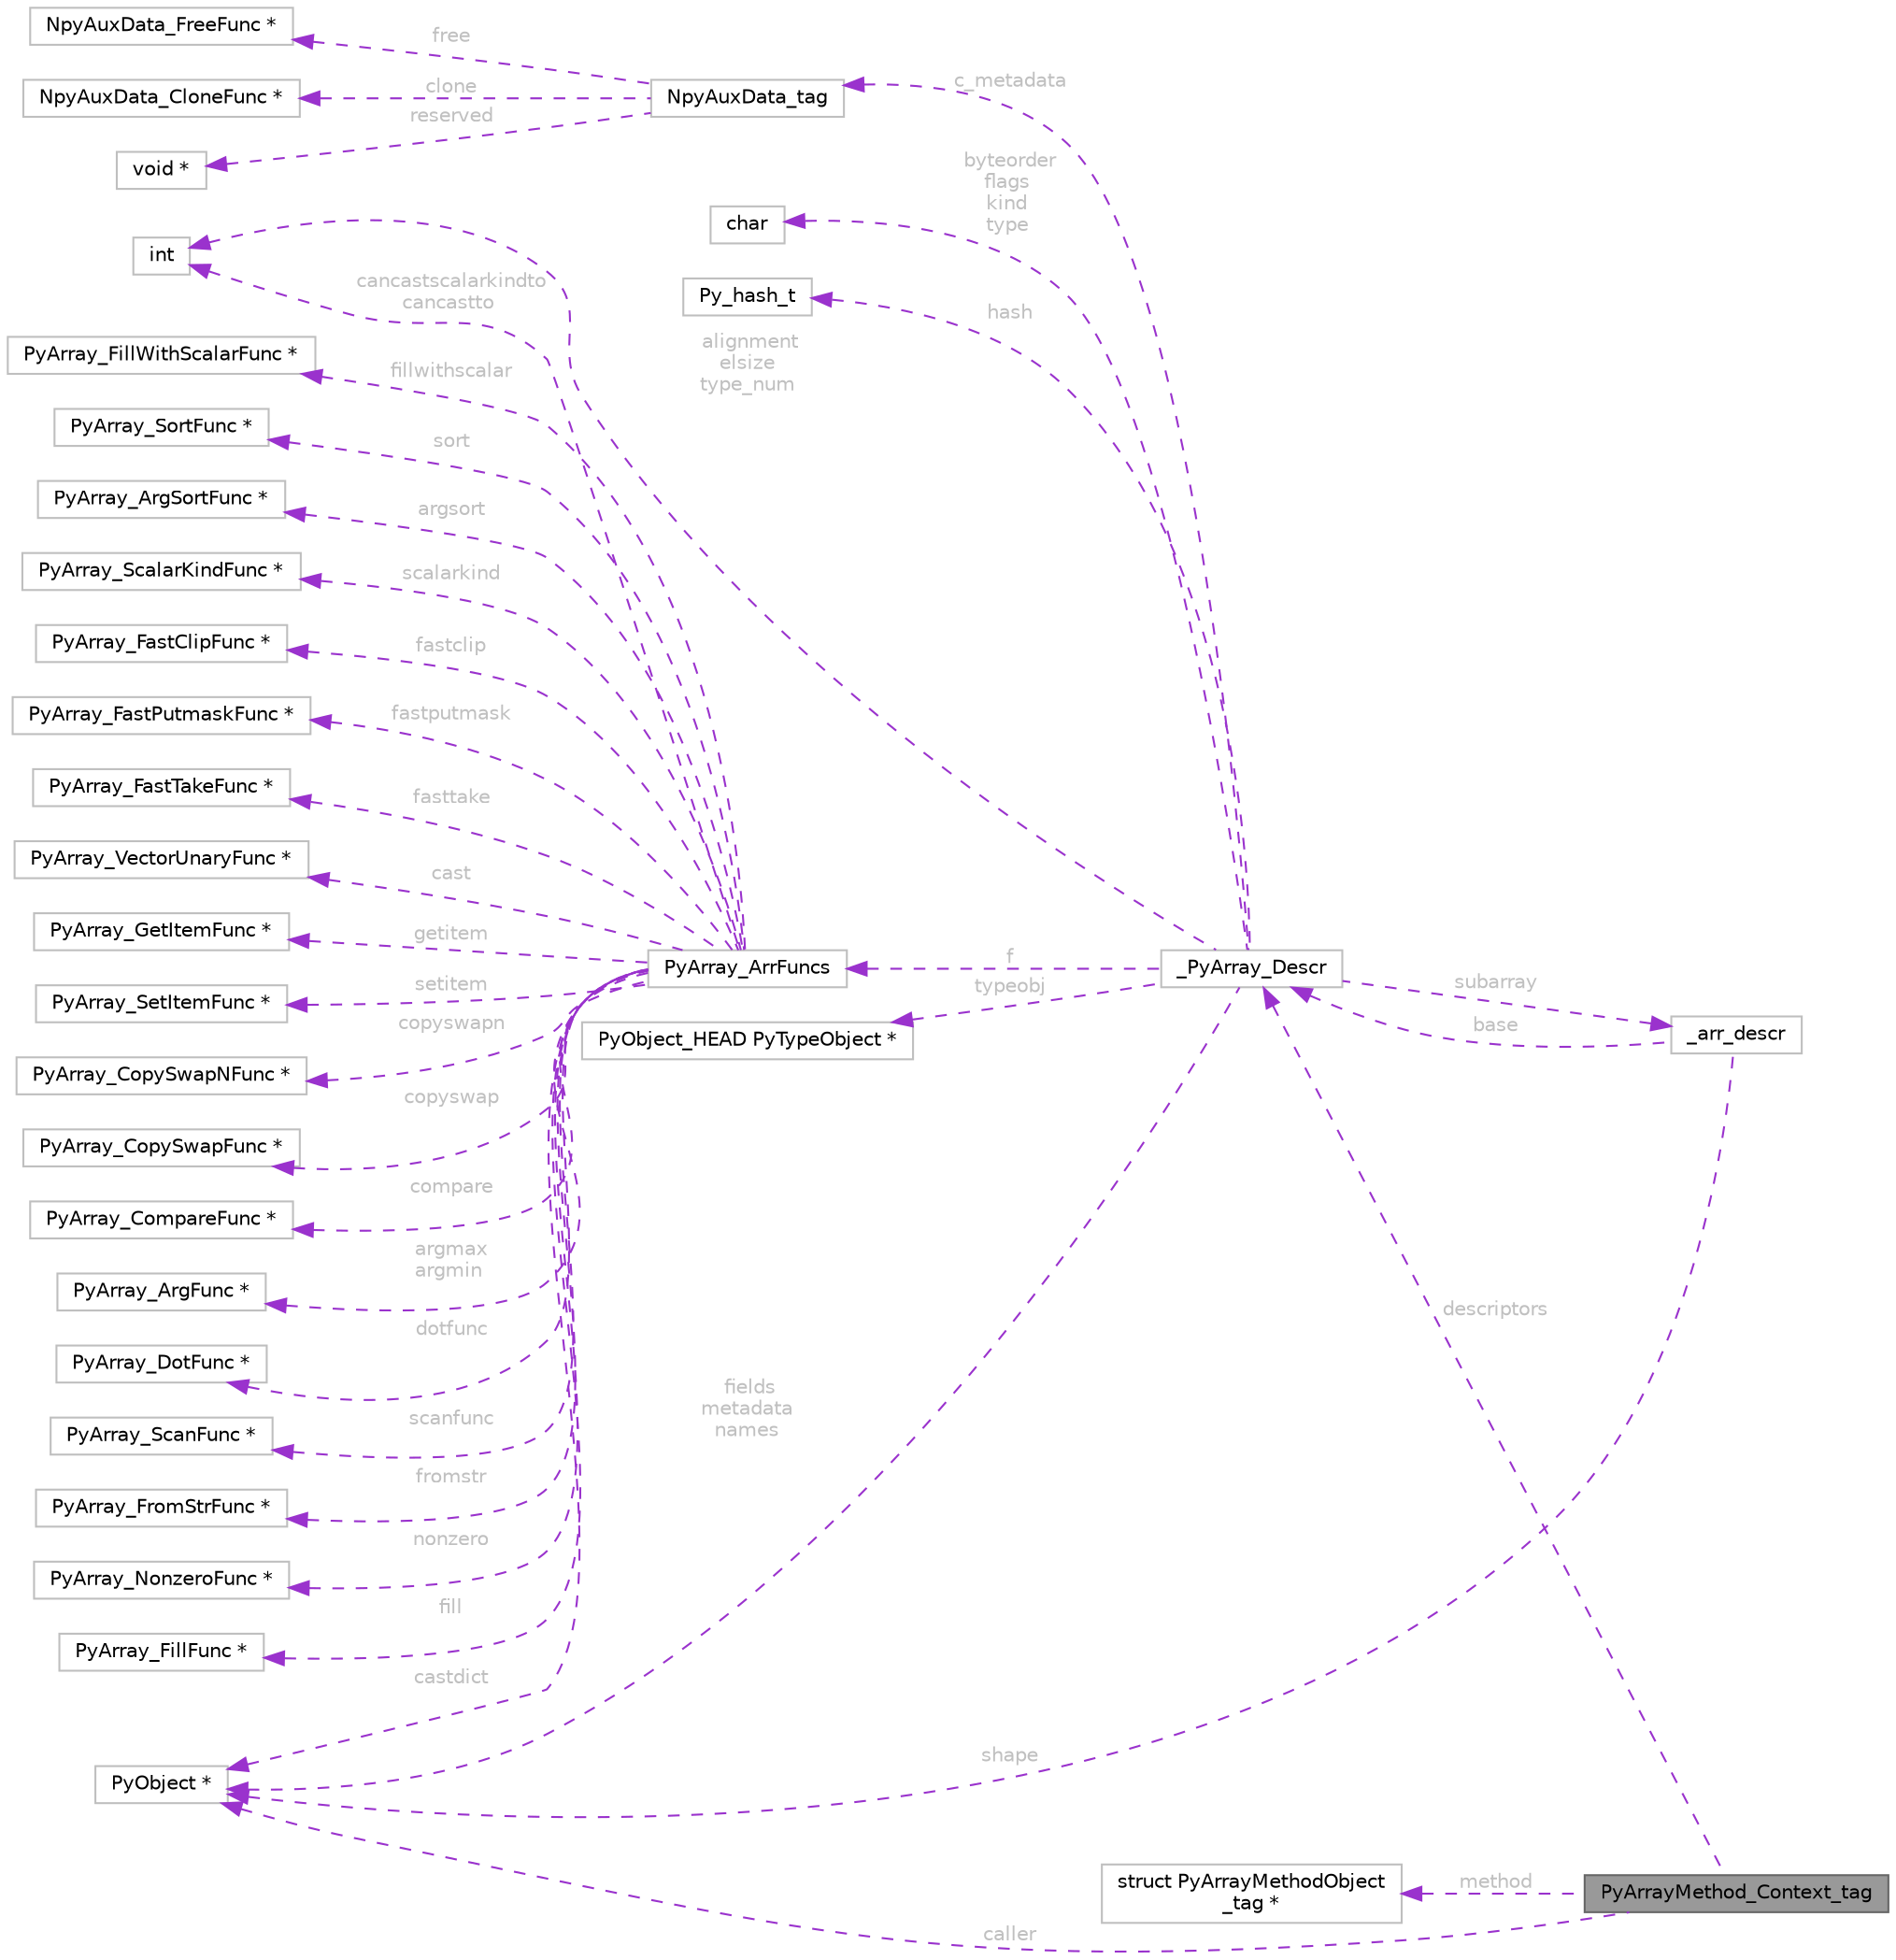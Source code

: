 digraph "PyArrayMethod_Context_tag"
{
 // LATEX_PDF_SIZE
  bgcolor="transparent";
  edge [fontname=Helvetica,fontsize=10,labelfontname=Helvetica,labelfontsize=10];
  node [fontname=Helvetica,fontsize=10,shape=box,height=0.2,width=0.4];
  rankdir="LR";
  Node1 [id="Node000001",label="PyArrayMethod_Context_tag",height=0.2,width=0.4,color="gray40", fillcolor="grey60", style="filled", fontcolor="black",tooltip=" "];
  Node2 -> Node1 [id="edge38_Node000001_Node000002",dir="back",color="darkorchid3",style="dashed",tooltip=" ",label=" caller",fontcolor="grey" ];
  Node2 [id="Node000002",label="PyObject *",height=0.2,width=0.4,color="grey75", fillcolor="white", style="filled",tooltip=" "];
  Node3 -> Node1 [id="edge39_Node000001_Node000003",dir="back",color="darkorchid3",style="dashed",tooltip=" ",label=" method",fontcolor="grey" ];
  Node3 [id="Node000003",label="struct PyArrayMethodObject\l_tag *",height=0.2,width=0.4,color="grey75", fillcolor="white", style="filled",tooltip=" "];
  Node4 -> Node1 [id="edge40_Node000001_Node000004",dir="back",color="darkorchid3",style="dashed",tooltip=" ",label=" descriptors",fontcolor="grey" ];
  Node4 [id="Node000004",label="_PyArray_Descr",height=0.2,width=0.4,color="grey75", fillcolor="white", style="filled",URL="$d9/ddb/struct__PyArray__Descr.html",tooltip=" "];
  Node5 -> Node4 [id="edge41_Node000004_Node000005",dir="back",color="darkorchid3",style="dashed",tooltip=" ",label=" typeobj",fontcolor="grey" ];
  Node5 [id="Node000005",label="PyObject_HEAD PyTypeObject *",height=0.2,width=0.4,color="grey75", fillcolor="white", style="filled",tooltip=" "];
  Node6 -> Node4 [id="edge42_Node000004_Node000006",dir="back",color="darkorchid3",style="dashed",tooltip=" ",label=" byteorder\nflags\nkind\ntype",fontcolor="grey" ];
  Node6 [id="Node000006",label="char",height=0.2,width=0.4,color="grey75", fillcolor="white", style="filled",tooltip=" "];
  Node7 -> Node4 [id="edge43_Node000004_Node000007",dir="back",color="darkorchid3",style="dashed",tooltip=" ",label=" alignment\nelsize\ntype_num",fontcolor="grey" ];
  Node7 [id="Node000007",label="int",height=0.2,width=0.4,color="grey75", fillcolor="white", style="filled",tooltip=" "];
  Node8 -> Node4 [id="edge44_Node000004_Node000008",dir="back",color="darkorchid3",style="dashed",tooltip=" ",label=" subarray",fontcolor="grey" ];
  Node8 [id="Node000008",label="_arr_descr",height=0.2,width=0.4,color="grey75", fillcolor="white", style="filled",URL="$d4/d79/struct__arr__descr.html",tooltip=" "];
  Node4 -> Node8 [id="edge45_Node000008_Node000004",dir="back",color="darkorchid3",style="dashed",tooltip=" ",label=" base",fontcolor="grey" ];
  Node2 -> Node8 [id="edge46_Node000008_Node000002",dir="back",color="darkorchid3",style="dashed",tooltip=" ",label=" shape",fontcolor="grey" ];
  Node2 -> Node4 [id="edge47_Node000004_Node000002",dir="back",color="darkorchid3",style="dashed",tooltip=" ",label=" fields\nmetadata\nnames",fontcolor="grey" ];
  Node9 -> Node4 [id="edge48_Node000004_Node000009",dir="back",color="darkorchid3",style="dashed",tooltip=" ",label=" f",fontcolor="grey" ];
  Node9 [id="Node000009",label="PyArray_ArrFuncs",height=0.2,width=0.4,color="grey75", fillcolor="white", style="filled",URL="$db/dc3/structPyArray__ArrFuncs.html",tooltip=" "];
  Node10 -> Node9 [id="edge49_Node000009_Node000010",dir="back",color="darkorchid3",style="dashed",tooltip=" ",label=" cast",fontcolor="grey" ];
  Node10 [id="Node000010",label="PyArray_VectorUnaryFunc *",height=0.2,width=0.4,color="grey75", fillcolor="white", style="filled",tooltip=" "];
  Node11 -> Node9 [id="edge50_Node000009_Node000011",dir="back",color="darkorchid3",style="dashed",tooltip=" ",label=" getitem",fontcolor="grey" ];
  Node11 [id="Node000011",label="PyArray_GetItemFunc *",height=0.2,width=0.4,color="grey75", fillcolor="white", style="filled",tooltip=" "];
  Node12 -> Node9 [id="edge51_Node000009_Node000012",dir="back",color="darkorchid3",style="dashed",tooltip=" ",label=" setitem",fontcolor="grey" ];
  Node12 [id="Node000012",label="PyArray_SetItemFunc *",height=0.2,width=0.4,color="grey75", fillcolor="white", style="filled",tooltip=" "];
  Node13 -> Node9 [id="edge52_Node000009_Node000013",dir="back",color="darkorchid3",style="dashed",tooltip=" ",label=" copyswapn",fontcolor="grey" ];
  Node13 [id="Node000013",label="PyArray_CopySwapNFunc *",height=0.2,width=0.4,color="grey75", fillcolor="white", style="filled",tooltip=" "];
  Node14 -> Node9 [id="edge53_Node000009_Node000014",dir="back",color="darkorchid3",style="dashed",tooltip=" ",label=" copyswap",fontcolor="grey" ];
  Node14 [id="Node000014",label="PyArray_CopySwapFunc *",height=0.2,width=0.4,color="grey75", fillcolor="white", style="filled",tooltip=" "];
  Node15 -> Node9 [id="edge54_Node000009_Node000015",dir="back",color="darkorchid3",style="dashed",tooltip=" ",label=" compare",fontcolor="grey" ];
  Node15 [id="Node000015",label="PyArray_CompareFunc *",height=0.2,width=0.4,color="grey75", fillcolor="white", style="filled",tooltip=" "];
  Node16 -> Node9 [id="edge55_Node000009_Node000016",dir="back",color="darkorchid3",style="dashed",tooltip=" ",label=" argmax\nargmin",fontcolor="grey" ];
  Node16 [id="Node000016",label="PyArray_ArgFunc *",height=0.2,width=0.4,color="grey75", fillcolor="white", style="filled",tooltip=" "];
  Node17 -> Node9 [id="edge56_Node000009_Node000017",dir="back",color="darkorchid3",style="dashed",tooltip=" ",label=" dotfunc",fontcolor="grey" ];
  Node17 [id="Node000017",label="PyArray_DotFunc *",height=0.2,width=0.4,color="grey75", fillcolor="white", style="filled",tooltip=" "];
  Node18 -> Node9 [id="edge57_Node000009_Node000018",dir="back",color="darkorchid3",style="dashed",tooltip=" ",label=" scanfunc",fontcolor="grey" ];
  Node18 [id="Node000018",label="PyArray_ScanFunc *",height=0.2,width=0.4,color="grey75", fillcolor="white", style="filled",tooltip=" "];
  Node19 -> Node9 [id="edge58_Node000009_Node000019",dir="back",color="darkorchid3",style="dashed",tooltip=" ",label=" fromstr",fontcolor="grey" ];
  Node19 [id="Node000019",label="PyArray_FromStrFunc *",height=0.2,width=0.4,color="grey75", fillcolor="white", style="filled",tooltip=" "];
  Node20 -> Node9 [id="edge59_Node000009_Node000020",dir="back",color="darkorchid3",style="dashed",tooltip=" ",label=" nonzero",fontcolor="grey" ];
  Node20 [id="Node000020",label="PyArray_NonzeroFunc *",height=0.2,width=0.4,color="grey75", fillcolor="white", style="filled",tooltip=" "];
  Node21 -> Node9 [id="edge60_Node000009_Node000021",dir="back",color="darkorchid3",style="dashed",tooltip=" ",label=" fill",fontcolor="grey" ];
  Node21 [id="Node000021",label="PyArray_FillFunc *",height=0.2,width=0.4,color="grey75", fillcolor="white", style="filled",tooltip=" "];
  Node22 -> Node9 [id="edge61_Node000009_Node000022",dir="back",color="darkorchid3",style="dashed",tooltip=" ",label=" fillwithscalar",fontcolor="grey" ];
  Node22 [id="Node000022",label="PyArray_FillWithScalarFunc *",height=0.2,width=0.4,color="grey75", fillcolor="white", style="filled",tooltip=" "];
  Node23 -> Node9 [id="edge62_Node000009_Node000023",dir="back",color="darkorchid3",style="dashed",tooltip=" ",label=" sort",fontcolor="grey" ];
  Node23 [id="Node000023",label="PyArray_SortFunc *",height=0.2,width=0.4,color="grey75", fillcolor="white", style="filled",tooltip=" "];
  Node24 -> Node9 [id="edge63_Node000009_Node000024",dir="back",color="darkorchid3",style="dashed",tooltip=" ",label=" argsort",fontcolor="grey" ];
  Node24 [id="Node000024",label="PyArray_ArgSortFunc *",height=0.2,width=0.4,color="grey75", fillcolor="white", style="filled",tooltip=" "];
  Node2 -> Node9 [id="edge64_Node000009_Node000002",dir="back",color="darkorchid3",style="dashed",tooltip=" ",label=" castdict",fontcolor="grey" ];
  Node25 -> Node9 [id="edge65_Node000009_Node000025",dir="back",color="darkorchid3",style="dashed",tooltip=" ",label=" scalarkind",fontcolor="grey" ];
  Node25 [id="Node000025",label="PyArray_ScalarKindFunc *",height=0.2,width=0.4,color="grey75", fillcolor="white", style="filled",tooltip=" "];
  Node7 -> Node9 [id="edge66_Node000009_Node000007",dir="back",color="darkorchid3",style="dashed",tooltip=" ",label=" cancastscalarkindto\ncancastto",fontcolor="grey" ];
  Node26 -> Node9 [id="edge67_Node000009_Node000026",dir="back",color="darkorchid3",style="dashed",tooltip=" ",label=" fastclip",fontcolor="grey" ];
  Node26 [id="Node000026",label="PyArray_FastClipFunc *",height=0.2,width=0.4,color="grey75", fillcolor="white", style="filled",tooltip=" "];
  Node27 -> Node9 [id="edge68_Node000009_Node000027",dir="back",color="darkorchid3",style="dashed",tooltip=" ",label=" fastputmask",fontcolor="grey" ];
  Node27 [id="Node000027",label="PyArray_FastPutmaskFunc *",height=0.2,width=0.4,color="grey75", fillcolor="white", style="filled",tooltip=" "];
  Node28 -> Node9 [id="edge69_Node000009_Node000028",dir="back",color="darkorchid3",style="dashed",tooltip=" ",label=" fasttake",fontcolor="grey" ];
  Node28 [id="Node000028",label="PyArray_FastTakeFunc *",height=0.2,width=0.4,color="grey75", fillcolor="white", style="filled",tooltip=" "];
  Node29 -> Node4 [id="edge70_Node000004_Node000029",dir="back",color="darkorchid3",style="dashed",tooltip=" ",label=" c_metadata",fontcolor="grey" ];
  Node29 [id="Node000029",label="NpyAuxData_tag",height=0.2,width=0.4,color="grey75", fillcolor="white", style="filled",URL="$d3/dd6/structNpyAuxData__tag.html",tooltip=" "];
  Node30 -> Node29 [id="edge71_Node000029_Node000030",dir="back",color="darkorchid3",style="dashed",tooltip=" ",label=" free",fontcolor="grey" ];
  Node30 [id="Node000030",label="NpyAuxData_FreeFunc *",height=0.2,width=0.4,color="grey75", fillcolor="white", style="filled",tooltip=" "];
  Node31 -> Node29 [id="edge72_Node000029_Node000031",dir="back",color="darkorchid3",style="dashed",tooltip=" ",label=" clone",fontcolor="grey" ];
  Node31 [id="Node000031",label="NpyAuxData_CloneFunc *",height=0.2,width=0.4,color="grey75", fillcolor="white", style="filled",tooltip=" "];
  Node32 -> Node29 [id="edge73_Node000029_Node000032",dir="back",color="darkorchid3",style="dashed",tooltip=" ",label=" reserved",fontcolor="grey" ];
  Node32 [id="Node000032",label="void *",height=0.2,width=0.4,color="grey75", fillcolor="white", style="filled",tooltip=" "];
  Node33 -> Node4 [id="edge74_Node000004_Node000033",dir="back",color="darkorchid3",style="dashed",tooltip=" ",label=" hash",fontcolor="grey" ];
  Node33 [id="Node000033",label="Py_hash_t",height=0.2,width=0.4,color="grey75", fillcolor="white", style="filled",tooltip=" "];
}
